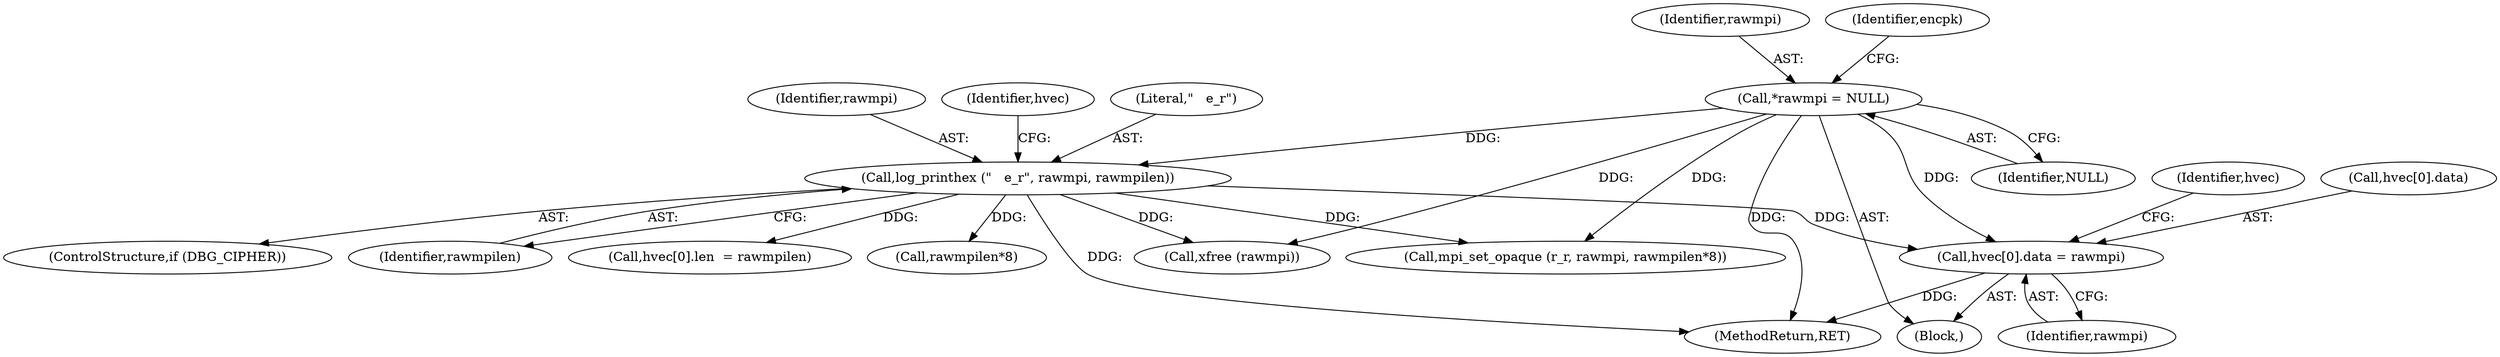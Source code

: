 digraph "0_gnupg_5a22de904a0a366ae79f03ff1e13a1232a89e26b@array" {
"1000438" [label="(Call,hvec[0].data = rawmpi)"];
"1000434" [label="(Call,log_printhex (\"   e_r\", rawmpi, rawmpilen))"];
"1000134" [label="(Call,*rawmpi = NULL)"];
"1000434" [label="(Call,log_printhex (\"   e_r\", rawmpi, rawmpilen))"];
"1000135" [label="(Identifier,rawmpi)"];
"1000140" [label="(Identifier,encpk)"];
"1000436" [label="(Identifier,rawmpi)"];
"1000118" [label="(Block,)"];
"1000432" [label="(ControlStructure,if (DBG_CIPHER))"];
"1000610" [label="(MethodReturn,RET)"];
"1000441" [label="(Identifier,hvec)"];
"1000437" [label="(Identifier,rawmpilen)"];
"1000435" [label="(Literal,\"   e_r\")"];
"1000452" [label="(Call,hvec[0].len  = rawmpilen)"];
"1000517" [label="(Call,rawmpilen*8)"];
"1000606" [label="(Call,xfree (rawmpi))"];
"1000448" [label="(Identifier,hvec)"];
"1000444" [label="(Identifier,rawmpi)"];
"1000134" [label="(Call,*rawmpi = NULL)"];
"1000439" [label="(Call,hvec[0].data)"];
"1000136" [label="(Identifier,NULL)"];
"1000514" [label="(Call,mpi_set_opaque (r_r, rawmpi, rawmpilen*8))"];
"1000438" [label="(Call,hvec[0].data = rawmpi)"];
"1000438" -> "1000118"  [label="AST: "];
"1000438" -> "1000444"  [label="CFG: "];
"1000439" -> "1000438"  [label="AST: "];
"1000444" -> "1000438"  [label="AST: "];
"1000448" -> "1000438"  [label="CFG: "];
"1000438" -> "1000610"  [label="DDG: "];
"1000434" -> "1000438"  [label="DDG: "];
"1000134" -> "1000438"  [label="DDG: "];
"1000434" -> "1000432"  [label="AST: "];
"1000434" -> "1000437"  [label="CFG: "];
"1000435" -> "1000434"  [label="AST: "];
"1000436" -> "1000434"  [label="AST: "];
"1000437" -> "1000434"  [label="AST: "];
"1000441" -> "1000434"  [label="CFG: "];
"1000434" -> "1000610"  [label="DDG: "];
"1000134" -> "1000434"  [label="DDG: "];
"1000434" -> "1000452"  [label="DDG: "];
"1000434" -> "1000514"  [label="DDG: "];
"1000434" -> "1000517"  [label="DDG: "];
"1000434" -> "1000606"  [label="DDG: "];
"1000134" -> "1000118"  [label="AST: "];
"1000134" -> "1000136"  [label="CFG: "];
"1000135" -> "1000134"  [label="AST: "];
"1000136" -> "1000134"  [label="AST: "];
"1000140" -> "1000134"  [label="CFG: "];
"1000134" -> "1000610"  [label="DDG: "];
"1000134" -> "1000514"  [label="DDG: "];
"1000134" -> "1000606"  [label="DDG: "];
}
